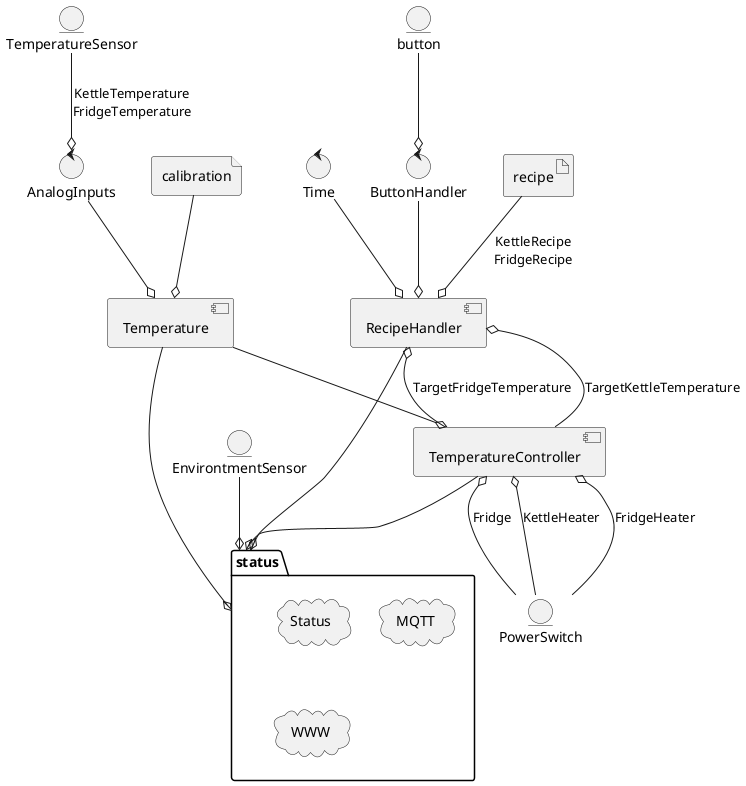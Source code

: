 @startuml BronartsmeiH
artifact recipe

control Time

entity button
control ButtonHandler
button --o ButtonHandler

component RecipeHandler
recipe --o RecipeHandler : KettleRecipe\nFridgeRecipe
Time --o RecipeHandler
ButtonHandler --o RecipeHandler

entity TemperatureSensor
control AnalogInputs
TemperatureSensor --o AnalogInputs : KettleTemperature\nFridgeTemperature

file calibration

component Temperature
AnalogInputs --o Temperature
calibration --o Temperature

component TemperatureController
entity PowerSwitch
Temperature --o TemperatureController
TemperatureController o-- PowerSwitch : KettleHeater
TemperatureController o-- PowerSwitch : FridgeHeater
TemperatureController o-- PowerSwitch : Fridge

RecipeHandler o-- TemperatureController : TargetKettleTemperature
RecipeHandler o-- TemperatureController : TargetFridgeTemperature

entity EnvirontmentSensor

package status {
  cloud Status
  cloud MQTT
  cloud WWW
}


Temperature --o status
RecipeHandler --o status
TemperatureController --o status
EnvirontmentSensor --o status
@enduml
